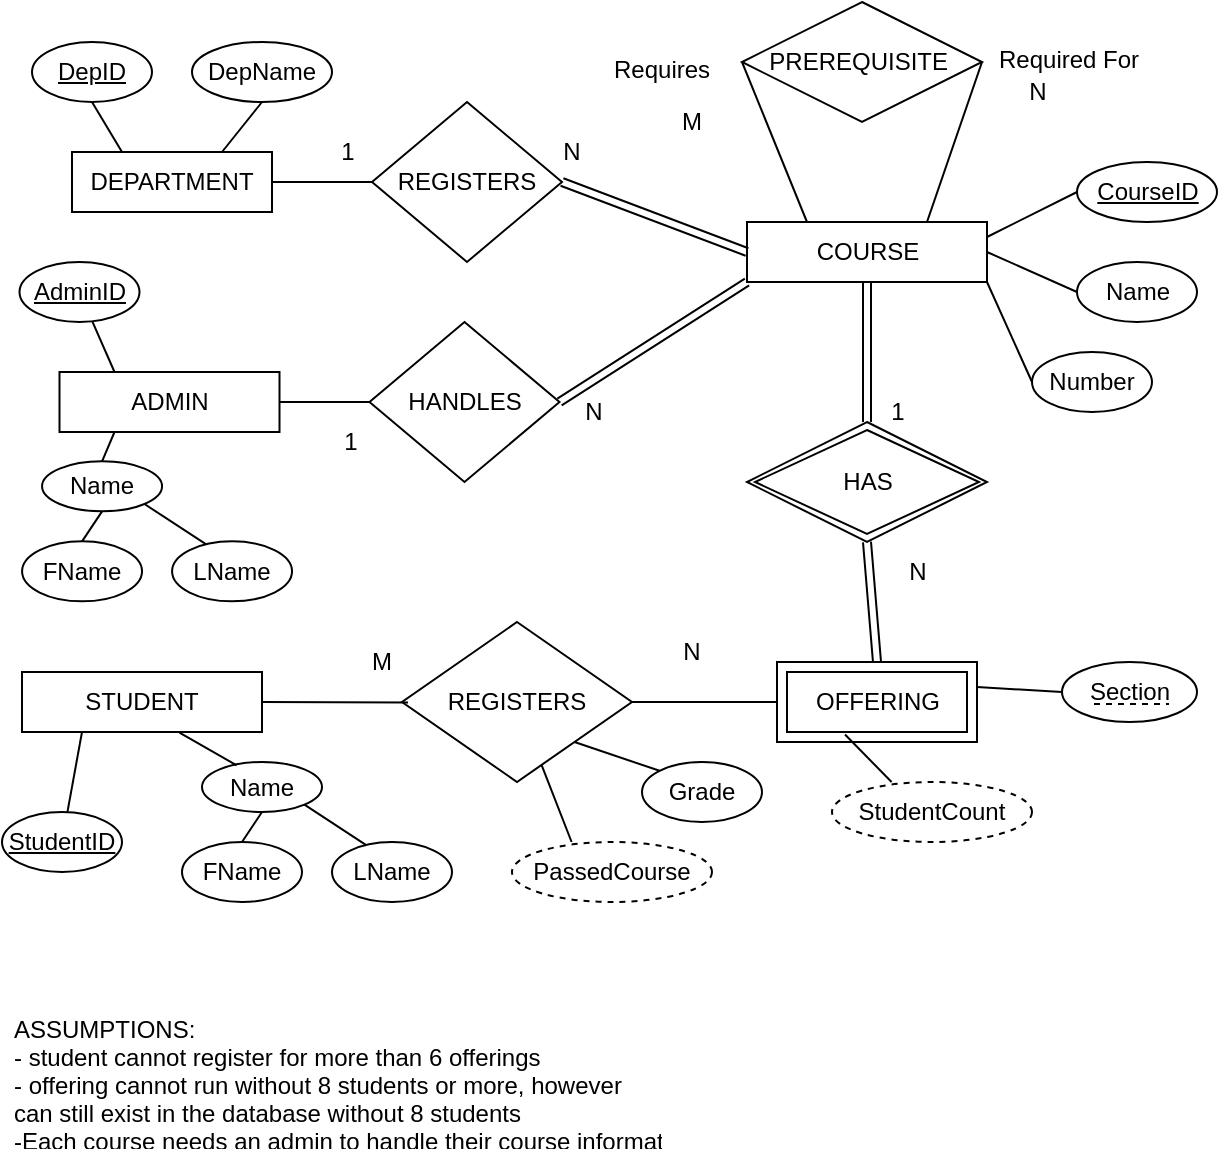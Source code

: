 <mxfile version="20.3.0" type="device"><diagram id="Jwyi4W7dqsdxZ-hLe8Ct" name="Page-1"><mxGraphModel dx="459" dy="985" grid="1" gridSize="10" guides="1" tooltips="1" connect="1" arrows="1" fold="1" page="1" pageScale="1" pageWidth="850" pageHeight="1100" math="0" shadow="0"><root><mxCell id="0"/><mxCell id="1" parent="0"/><mxCell id="THnXxhQ0MhFMHhrLHTMq-2" value="STUDENT" style="rounded=0;whiteSpace=wrap;html=1;" parent="1" vertex="1"><mxGeometry x="140" y="465" width="120" height="30" as="geometry"/></mxCell><mxCell id="THnXxhQ0MhFMHhrLHTMq-6" value="&lt;u&gt;StudentID&lt;/u&gt;" style="ellipse;whiteSpace=wrap;html=1;" parent="1" vertex="1"><mxGeometry x="130" y="535" width="60" height="30" as="geometry"/></mxCell><mxCell id="THnXxhQ0MhFMHhrLHTMq-7" value="Name" style="ellipse;whiteSpace=wrap;html=1;" parent="1" vertex="1"><mxGeometry x="230" y="510" width="60" height="25" as="geometry"/></mxCell><mxCell id="THnXxhQ0MhFMHhrLHTMq-29" value="" style="endArrow=none;html=1;rounded=0;exitX=0.25;exitY=1;exitDx=0;exitDy=0;" parent="1" source="THnXxhQ0MhFMHhrLHTMq-2" target="THnXxhQ0MhFMHhrLHTMq-6" edge="1"><mxGeometry width="50" height="50" relative="1" as="geometry"><mxPoint x="170" y="510" as="sourcePoint"/><mxPoint x="170" y="570" as="targetPoint"/></mxGeometry></mxCell><mxCell id="THnXxhQ0MhFMHhrLHTMq-30" value="" style="endArrow=none;html=1;rounded=0;exitX=0.656;exitY=1.011;exitDx=0;exitDy=0;exitPerimeter=0;entryX=0.289;entryY=0.067;entryDx=0;entryDy=0;entryPerimeter=0;" parent="1" source="THnXxhQ0MhFMHhrLHTMq-2" target="THnXxhQ0MhFMHhrLHTMq-7" edge="1"><mxGeometry width="50" height="50" relative="1" as="geometry"><mxPoint x="170" y="465" as="sourcePoint"/><mxPoint x="230" y="430" as="targetPoint"/></mxGeometry></mxCell><mxCell id="THnXxhQ0MhFMHhrLHTMq-33" value="REGISTERS" style="rhombus;whiteSpace=wrap;html=1;" parent="1" vertex="1"><mxGeometry x="330" y="440" width="115" height="80" as="geometry"/></mxCell><mxCell id="THnXxhQ0MhFMHhrLHTMq-34" value="" style="endArrow=none;html=1;rounded=0;exitX=1;exitY=0.5;exitDx=0;exitDy=0;entryX=0.026;entryY=0.503;entryDx=0;entryDy=0;entryPerimeter=0;" parent="1" source="THnXxhQ0MhFMHhrLHTMq-2" target="THnXxhQ0MhFMHhrLHTMq-33" edge="1"><mxGeometry width="50" height="50" relative="1" as="geometry"><mxPoint x="450.63" y="604.94" as="sourcePoint"/><mxPoint x="459.38" y="434.94" as="targetPoint"/></mxGeometry></mxCell><mxCell id="THnXxhQ0MhFMHhrLHTMq-35" value="" style="endArrow=none;html=1;rounded=0;exitX=1;exitY=0.5;exitDx=0;exitDy=0;entryX=0;entryY=0.5;entryDx=0;entryDy=0;" parent="1" source="THnXxhQ0MhFMHhrLHTMq-33" target="THnXxhQ0MhFMHhrLHTMq-81" edge="1"><mxGeometry width="50" height="50" relative="1" as="geometry"><mxPoint x="450.63" y="604.94" as="sourcePoint"/><mxPoint x="532.5" y="530" as="targetPoint"/></mxGeometry></mxCell><mxCell id="THnXxhQ0MhFMHhrLHTMq-65" value="M" style="text;html=1;strokeColor=none;fillColor=none;align=center;verticalAlign=middle;whiteSpace=wrap;rounded=0;" parent="1" vertex="1"><mxGeometry x="290" y="445" width="60" height="30" as="geometry"/></mxCell><mxCell id="THnXxhQ0MhFMHhrLHTMq-66" value="N" style="text;html=1;strokeColor=none;fillColor=none;align=center;verticalAlign=middle;whiteSpace=wrap;rounded=0;" parent="1" vertex="1"><mxGeometry x="445" y="440" width="60" height="30" as="geometry"/></mxCell><mxCell id="THnXxhQ0MhFMHhrLHTMq-70" value="Grade" style="ellipse;whiteSpace=wrap;html=1;" parent="1" vertex="1"><mxGeometry x="450" y="510" width="60" height="30" as="geometry"/></mxCell><mxCell id="THnXxhQ0MhFMHhrLHTMq-71" value="FName" style="ellipse;whiteSpace=wrap;html=1;" parent="1" vertex="1"><mxGeometry x="220" y="550" width="60" height="30" as="geometry"/></mxCell><mxCell id="THnXxhQ0MhFMHhrLHTMq-72" value="" style="endArrow=none;html=1;rounded=0;entryX=0.285;entryY=0.051;entryDx=0;entryDy=0;exitX=1;exitY=1;exitDx=0;exitDy=0;entryPerimeter=0;" parent="1" source="THnXxhQ0MhFMHhrLHTMq-7" target="jplh3f8KErbujoltJBJB-2" edge="1"><mxGeometry width="50" height="50" relative="1" as="geometry"><mxPoint x="240" y="560" as="sourcePoint"/><mxPoint x="260" y="605" as="targetPoint"/></mxGeometry></mxCell><mxCell id="THnXxhQ0MhFMHhrLHTMq-73" value="" style="endArrow=none;html=1;rounded=0;exitX=0.5;exitY=1;exitDx=0;exitDy=0;entryX=0.5;entryY=0;entryDx=0;entryDy=0;" parent="1" source="THnXxhQ0MhFMHhrLHTMq-7" target="THnXxhQ0MhFMHhrLHTMq-71" edge="1"><mxGeometry width="50" height="50" relative="1" as="geometry"><mxPoint x="251.9" y="575.33" as="sourcePoint"/><mxPoint x="280" y="545" as="targetPoint"/></mxGeometry></mxCell><mxCell id="THnXxhQ0MhFMHhrLHTMq-81" value="OFFERING" style="shape=ext;margin=3;double=1;whiteSpace=wrap;html=1;align=center;shadow=0;" parent="1" vertex="1"><mxGeometry x="517.5" y="460" width="100" height="40" as="geometry"/></mxCell><mxCell id="THnXxhQ0MhFMHhrLHTMq-83" value="COURSE" style="rounded=0;whiteSpace=wrap;html=1;" parent="1" vertex="1"><mxGeometry x="502.5" y="240" width="120" height="30" as="geometry"/></mxCell><mxCell id="THnXxhQ0MhFMHhrLHTMq-85" value="" style="endArrow=none;html=1;rounded=0;exitX=0.5;exitY=1;exitDx=0;exitDy=0;entryX=0.5;entryY=0;entryDx=0;entryDy=0;shape=link;" parent="1" source="THnXxhQ0MhFMHhrLHTMq-83" target="THnXxhQ0MhFMHhrLHTMq-87" edge="1"><mxGeometry width="50" height="50" relative="1" as="geometry"><mxPoint x="700" y="380.0" as="sourcePoint"/><mxPoint x="562.5" y="325.0" as="targetPoint"/></mxGeometry></mxCell><mxCell id="THnXxhQ0MhFMHhrLHTMq-86" value="" style="endArrow=none;html=1;rounded=0;exitX=0.5;exitY=1;exitDx=0;exitDy=0;entryX=0.5;entryY=0;entryDx=0;entryDy=0;shape=link;" parent="1" source="THnXxhQ0MhFMHhrLHTMq-87" target="THnXxhQ0MhFMHhrLHTMq-81" edge="1"><mxGeometry width="50" height="50" relative="1" as="geometry"><mxPoint x="562.5" y="405.0" as="sourcePoint"/><mxPoint x="572.5" y="335.0" as="targetPoint"/></mxGeometry></mxCell><mxCell id="THnXxhQ0MhFMHhrLHTMq-87" value="HAS" style="shape=rhombus;double=1;perimeter=rhombusPerimeter;whiteSpace=wrap;html=1;align=center;shadow=0;" parent="1" vertex="1"><mxGeometry x="502.5" y="340" width="120" height="60" as="geometry"/></mxCell><mxCell id="THnXxhQ0MhFMHhrLHTMq-91" value="" style="endArrow=none;html=1;rounded=0;exitX=0;exitY=0.5;exitDx=0;exitDy=0;entryX=0.25;entryY=0;entryDx=0;entryDy=0;" parent="1" source="THnXxhQ0MhFMHhrLHTMq-93" target="THnXxhQ0MhFMHhrLHTMq-83" edge="1"><mxGeometry width="50" height="50" relative="1" as="geometry"><mxPoint x="495" y="162.5" as="sourcePoint"/><mxPoint x="572.5" y="350.0" as="targetPoint"/></mxGeometry></mxCell><mxCell id="THnXxhQ0MhFMHhrLHTMq-92" value="" style="endArrow=none;html=1;rounded=0;exitX=1;exitY=0.5;exitDx=0;exitDy=0;entryX=0.75;entryY=0;entryDx=0;entryDy=0;" parent="1" source="THnXxhQ0MhFMHhrLHTMq-93" target="THnXxhQ0MhFMHhrLHTMq-83" edge="1"><mxGeometry width="50" height="50" relative="1" as="geometry"><mxPoint x="625" y="162.5" as="sourcePoint"/><mxPoint x="542.5" y="250.0" as="targetPoint"/></mxGeometry></mxCell><mxCell id="THnXxhQ0MhFMHhrLHTMq-93" value="PREREQUISITE&amp;nbsp;" style="shape=rhombus;perimeter=rhombusPerimeter;whiteSpace=wrap;html=1;align=center;shadow=0;" parent="1" vertex="1"><mxGeometry x="500" y="130" width="120" height="60" as="geometry"/></mxCell><mxCell id="THnXxhQ0MhFMHhrLHTMq-94" value="M" style="text;html=1;strokeColor=none;fillColor=none;align=center;verticalAlign=middle;whiteSpace=wrap;rounded=0;" parent="1" vertex="1"><mxGeometry x="445" y="175" width="60" height="30" as="geometry"/></mxCell><mxCell id="THnXxhQ0MhFMHhrLHTMq-95" value="N" style="text;html=1;strokeColor=none;fillColor=none;align=center;verticalAlign=middle;whiteSpace=wrap;rounded=0;" parent="1" vertex="1"><mxGeometry x="617.5" y="160" width="60" height="30" as="geometry"/></mxCell><mxCell id="THnXxhQ0MhFMHhrLHTMq-97" value="1" style="text;html=1;strokeColor=none;fillColor=none;align=center;verticalAlign=middle;whiteSpace=wrap;rounded=0;" parent="1" vertex="1"><mxGeometry x="547.5" y="320" width="60" height="30" as="geometry"/></mxCell><mxCell id="THnXxhQ0MhFMHhrLHTMq-98" value="N" style="text;html=1;strokeColor=none;fillColor=none;align=center;verticalAlign=middle;whiteSpace=wrap;rounded=0;" parent="1" vertex="1"><mxGeometry x="557.5" y="400" width="60" height="30" as="geometry"/></mxCell><mxCell id="THnXxhQ0MhFMHhrLHTMq-103" value="Number" style="ellipse;whiteSpace=wrap;html=1;" parent="1" vertex="1"><mxGeometry x="645" y="305" width="60" height="30" as="geometry"/></mxCell><mxCell id="THnXxhQ0MhFMHhrLHTMq-104" value="" style="endArrow=none;html=1;rounded=0;entryX=0;entryY=0.5;entryDx=0;entryDy=0;exitX=1;exitY=1;exitDx=0;exitDy=0;" parent="1" source="THnXxhQ0MhFMHhrLHTMq-83" target="THnXxhQ0MhFMHhrLHTMq-103" edge="1"><mxGeometry width="50" height="50" relative="1" as="geometry"><mxPoint x="622.5" y="243.45" as="sourcePoint"/><mxPoint x="443.2" y="265.0" as="targetPoint"/></mxGeometry></mxCell><mxCell id="THnXxhQ0MhFMHhrLHTMq-106" value="Name" style="ellipse;whiteSpace=wrap;html=1;" parent="1" vertex="1"><mxGeometry x="667.5" y="260" width="60" height="30" as="geometry"/></mxCell><mxCell id="THnXxhQ0MhFMHhrLHTMq-109" value="Section" style="ellipse;whiteSpace=wrap;html=1;" parent="1" vertex="1"><mxGeometry x="660" y="460" width="67.5" height="30" as="geometry"/></mxCell><mxCell id="THnXxhQ0MhFMHhrLHTMq-110" value="" style="endArrow=none;html=1;rounded=0;exitX=1;exitY=0.25;exitDx=0;exitDy=0;entryX=0;entryY=0.5;entryDx=0;entryDy=0;" parent="1" target="THnXxhQ0MhFMHhrLHTMq-109" edge="1"><mxGeometry width="50" height="50" relative="1" as="geometry"><mxPoint x="617.5" y="472.5" as="sourcePoint"/><mxPoint x="507.5" y="490.0" as="targetPoint"/></mxGeometry></mxCell><mxCell id="THnXxhQ0MhFMHhrLHTMq-115" value="" style="endArrow=none;dashed=1;html=1;rounded=0;" parent="1" edge="1"><mxGeometry width="50" height="50" relative="1" as="geometry"><mxPoint x="676" y="481" as="sourcePoint"/><mxPoint x="713.5" y="481" as="targetPoint"/><Array as="points"><mxPoint x="683.5" y="481"/><mxPoint x="693.5" y="481"/></Array></mxGeometry></mxCell><mxCell id="THnXxhQ0MhFMHhrLHTMq-118" value="Requires" style="text;strokeColor=none;fillColor=none;spacingLeft=4;spacingRight=4;overflow=hidden;rotatable=0;points=[[0,0.5],[1,0.5]];portConstraint=eastwest;fontSize=12;shadow=0;" parent="1" vertex="1"><mxGeometry x="430" y="150" width="72.5" height="30" as="geometry"/></mxCell><mxCell id="THnXxhQ0MhFMHhrLHTMq-119" value="Required For" style="text;strokeColor=none;fillColor=none;spacingLeft=4;spacingRight=4;overflow=hidden;rotatable=0;points=[[0,0.5],[1,0.5]];portConstraint=eastwest;fontSize=12;shadow=0;" parent="1" vertex="1"><mxGeometry x="622.5" y="145" width="82.5" height="30" as="geometry"/></mxCell><mxCell id="THnXxhQ0MhFMHhrLHTMq-124" value="" style="endArrow=none;html=1;rounded=0;entryX=1;entryY=0.5;entryDx=0;entryDy=0;exitX=0;exitY=0.5;exitDx=0;exitDy=0;" parent="1" source="THnXxhQ0MhFMHhrLHTMq-106" target="THnXxhQ0MhFMHhrLHTMq-83" edge="1"><mxGeometry width="50" height="50" relative="1" as="geometry"><mxPoint x="657.5" y="275" as="sourcePoint"/><mxPoint x="750.0" y="235" as="targetPoint"/></mxGeometry></mxCell><mxCell id="THnXxhQ0MhFMHhrLHTMq-128" value="ASSUMPTIONS:&#10;- student cannot register for more than 6 offerings&#10;- offering cannot run without 8 students or more, however&#10;can still exist in the database without 8 students&#10;-Each course needs an admin to handle their course information" style="text;strokeColor=none;fillColor=none;spacingLeft=4;spacingRight=4;overflow=hidden;rotatable=0;points=[[0,0.5],[1,0.5]];portConstraint=eastwest;fontSize=12;shadow=0;" parent="1" vertex="1"><mxGeometry x="130" y="630" width="335" height="70" as="geometry"/></mxCell><mxCell id="Iq12oQL9o-DvDUfT1R10-2" value="DEPARTMENT" style="rounded=0;whiteSpace=wrap;html=1;" parent="1" vertex="1"><mxGeometry x="165" y="205" width="100" height="30" as="geometry"/></mxCell><mxCell id="Iq12oQL9o-DvDUfT1R10-3" value="REGISTERS" style="rhombus;whiteSpace=wrap;html=1;" parent="1" vertex="1"><mxGeometry x="315" y="180" width="95" height="80" as="geometry"/></mxCell><mxCell id="Iq12oQL9o-DvDUfT1R10-5" value="" style="endArrow=none;html=1;rounded=0;exitX=1;exitY=0.5;exitDx=0;exitDy=0;" parent="1" source="Iq12oQL9o-DvDUfT1R10-2" target="Iq12oQL9o-DvDUfT1R10-3" edge="1"><mxGeometry width="50" height="50" relative="1" as="geometry"><mxPoint x="365" y="355" as="sourcePoint"/><mxPoint x="415" y="305" as="targetPoint"/></mxGeometry></mxCell><mxCell id="Iq12oQL9o-DvDUfT1R10-16" value="" style="endArrow=none;html=1;rounded=0;exitX=0;exitY=0.5;exitDx=0;exitDy=0;entryX=1;entryY=0.5;entryDx=0;entryDy=0;shape=link;" parent="1" source="THnXxhQ0MhFMHhrLHTMq-83" target="Iq12oQL9o-DvDUfT1R10-3" edge="1"><mxGeometry width="50" height="50" relative="1" as="geometry"><mxPoint x="460" y="270" as="sourcePoint"/><mxPoint x="460" y="340" as="targetPoint"/></mxGeometry></mxCell><mxCell id="Iq12oQL9o-DvDUfT1R10-18" value="N" style="text;html=1;strokeColor=none;fillColor=none;align=center;verticalAlign=middle;whiteSpace=wrap;rounded=0;" parent="1" vertex="1"><mxGeometry x="385" y="190" width="60" height="30" as="geometry"/></mxCell><mxCell id="Iq12oQL9o-DvDUfT1R10-19" value="1" style="text;html=1;strokeColor=none;fillColor=none;align=center;verticalAlign=middle;whiteSpace=wrap;rounded=0;" parent="1" vertex="1"><mxGeometry x="272.5" y="190" width="60" height="30" as="geometry"/></mxCell><mxCell id="Iq12oQL9o-DvDUfT1R10-20" value="DepName" style="ellipse;whiteSpace=wrap;html=1;" parent="1" vertex="1"><mxGeometry x="225" y="150" width="70" height="30" as="geometry"/></mxCell><mxCell id="Iq12oQL9o-DvDUfT1R10-21" value="" style="endArrow=none;html=1;rounded=0;exitX=0.75;exitY=0;exitDx=0;exitDy=0;entryX=0.5;entryY=1;entryDx=0;entryDy=0;" parent="1" source="Iq12oQL9o-DvDUfT1R10-2" target="Iq12oQL9o-DvDUfT1R10-20" edge="1"><mxGeometry width="50" height="50" relative="1" as="geometry"><mxPoint x="225" y="200" as="sourcePoint"/><mxPoint x="13.75" y="170.0" as="targetPoint"/></mxGeometry></mxCell><mxCell id="Iq12oQL9o-DvDUfT1R10-24" value="&lt;u&gt;DepID&lt;/u&gt;" style="ellipse;whiteSpace=wrap;html=1;" parent="1" vertex="1"><mxGeometry x="145" y="150" width="60" height="30" as="geometry"/></mxCell><mxCell id="Iq12oQL9o-DvDUfT1R10-35" value="" style="endArrow=none;html=1;rounded=0;entryX=0.5;entryY=1;entryDx=0;entryDy=0;exitX=0.25;exitY=0;exitDx=0;exitDy=0;" parent="1" source="Iq12oQL9o-DvDUfT1R10-2" target="Iq12oQL9o-DvDUfT1R10-24" edge="1"><mxGeometry width="50" height="50" relative="1" as="geometry"><mxPoint x="325" y="315" as="sourcePoint"/><mxPoint x="375" y="265" as="targetPoint"/></mxGeometry></mxCell><mxCell id="Iq12oQL9o-DvDUfT1R10-41" value="StudentCount" style="ellipse;whiteSpace=wrap;html=1;dashed=1;" parent="1" vertex="1"><mxGeometry x="545" y="520" width="100" height="30" as="geometry"/></mxCell><mxCell id="Iq12oQL9o-DvDUfT1R10-43" value="ADMIN" style="rounded=0;whiteSpace=wrap;html=1;" parent="1" vertex="1"><mxGeometry x="158.75" y="315" width="110" height="30" as="geometry"/></mxCell><mxCell id="Iq12oQL9o-DvDUfT1R10-44" value="HANDLES" style="rhombus;whiteSpace=wrap;html=1;" parent="1" vertex="1"><mxGeometry x="313.75" y="290" width="95" height="80" as="geometry"/></mxCell><mxCell id="Iq12oQL9o-DvDUfT1R10-47" value="" style="endArrow=none;html=1;rounded=0;entryX=0;entryY=0.5;entryDx=0;entryDy=0;exitX=1;exitY=0.5;exitDx=0;exitDy=0;" parent="1" source="Iq12oQL9o-DvDUfT1R10-43" target="Iq12oQL9o-DvDUfT1R10-44" edge="1"><mxGeometry width="50" height="50" relative="1" as="geometry"><mxPoint x="433.75" y="340" as="sourcePoint"/><mxPoint x="511.25" y="260" as="targetPoint"/></mxGeometry></mxCell><mxCell id="Iq12oQL9o-DvDUfT1R10-49" value="" style="endArrow=none;html=1;rounded=0;exitX=0;exitY=1;exitDx=0;exitDy=0;entryX=1;entryY=0.5;entryDx=0;entryDy=0;shape=link;" parent="1" source="THnXxhQ0MhFMHhrLHTMq-83" target="Iq12oQL9o-DvDUfT1R10-44" edge="1"><mxGeometry width="50" height="50" relative="1" as="geometry"><mxPoint x="485" y="285" as="sourcePoint"/><mxPoint x="490" y="345" as="targetPoint"/></mxGeometry></mxCell><mxCell id="Iq12oQL9o-DvDUfT1R10-50" value="N" style="text;html=1;strokeColor=none;fillColor=none;align=center;verticalAlign=middle;whiteSpace=wrap;rounded=0;" parent="1" vertex="1"><mxGeometry x="396.25" y="320" width="60" height="30" as="geometry"/></mxCell><mxCell id="Iq12oQL9o-DvDUfT1R10-51" value="1" style="text;html=1;align=center;verticalAlign=middle;resizable=0;points=[];autosize=1;strokeColor=none;fillColor=none;" parent="1" vertex="1"><mxGeometry x="288.75" y="335" width="30" height="30" as="geometry"/></mxCell><mxCell id="Iq12oQL9o-DvDUfT1R10-55" value="&lt;u&gt;AdminID&lt;/u&gt;" style="ellipse;whiteSpace=wrap;html=1;" parent="1" vertex="1"><mxGeometry x="138.75" y="260" width="60" height="30" as="geometry"/></mxCell><mxCell id="Iq12oQL9o-DvDUfT1R10-56" value="" style="endArrow=none;html=1;rounded=0;exitX=0.25;exitY=0;exitDx=0;exitDy=0;" parent="1" source="Iq12oQL9o-DvDUfT1R10-43" target="Iq12oQL9o-DvDUfT1R10-55" edge="1"><mxGeometry width="50" height="50" relative="1" as="geometry"><mxPoint x="183.75" y="315" as="sourcePoint"/><mxPoint x="368.75" y="375" as="targetPoint"/></mxGeometry></mxCell><mxCell id="Iq12oQL9o-DvDUfT1R10-57" value="&lt;u&gt;CourseID&lt;/u&gt;" style="ellipse;whiteSpace=wrap;html=1;" parent="1" vertex="1"><mxGeometry x="667.5" y="210" width="70" height="30" as="geometry"/></mxCell><mxCell id="Iq12oQL9o-DvDUfT1R10-58" value="" style="endArrow=none;html=1;rounded=0;entryX=1;entryY=0.25;entryDx=0;entryDy=0;exitX=0;exitY=0.5;exitDx=0;exitDy=0;" parent="1" source="Iq12oQL9o-DvDUfT1R10-57" target="THnXxhQ0MhFMHhrLHTMq-83" edge="1"><mxGeometry width="50" height="50" relative="1" as="geometry"><mxPoint x="715.211" y="214.519" as="sourcePoint"/><mxPoint x="631.25" y="215" as="targetPoint"/></mxGeometry></mxCell><mxCell id="jplh3f8KErbujoltJBJB-1" value="" style="endArrow=none;html=1;rounded=0;exitX=0.34;exitY=0.907;exitDx=0;exitDy=0;entryX=0.298;entryY=0;entryDx=0;entryDy=0;entryPerimeter=0;exitPerimeter=0;" edge="1" parent="1" source="THnXxhQ0MhFMHhrLHTMq-81" target="Iq12oQL9o-DvDUfT1R10-41"><mxGeometry width="50" height="50" relative="1" as="geometry"><mxPoint x="228.72" y="505.33" as="sourcePoint"/><mxPoint x="257.34" y="521.675" as="targetPoint"/></mxGeometry></mxCell><mxCell id="jplh3f8KErbujoltJBJB-2" value="LName" style="ellipse;whiteSpace=wrap;html=1;" vertex="1" parent="1"><mxGeometry x="295" y="550" width="60" height="30" as="geometry"/></mxCell><mxCell id="jplh3f8KErbujoltJBJB-3" value="" style="endArrow=none;html=1;rounded=0;entryX=0;entryY=0;entryDx=0;entryDy=0;exitX=1;exitY=1;exitDx=0;exitDy=0;" edge="1" parent="1" source="THnXxhQ0MhFMHhrLHTMq-33" target="THnXxhQ0MhFMHhrLHTMq-70"><mxGeometry width="50" height="50" relative="1" as="geometry"><mxPoint x="291.828" y="541.075" as="sourcePoint"/><mxPoint x="327.1" y="571.53" as="targetPoint"/></mxGeometry></mxCell><mxCell id="jplh3f8KErbujoltJBJB-4" value="Name" style="ellipse;whiteSpace=wrap;html=1;" vertex="1" parent="1"><mxGeometry x="150.03" y="359.67" width="60" height="25" as="geometry"/></mxCell><mxCell id="jplh3f8KErbujoltJBJB-5" value="" style="endArrow=none;html=1;rounded=0;exitX=0.25;exitY=1;exitDx=0;exitDy=0;entryX=0.5;entryY=0;entryDx=0;entryDy=0;" edge="1" parent="1" target="jplh3f8KErbujoltJBJB-4" source="Iq12oQL9o-DvDUfT1R10-43"><mxGeometry width="50" height="50" relative="1" as="geometry"><mxPoint x="138.75" y="345.0" as="sourcePoint"/><mxPoint x="150.03" y="279.67" as="targetPoint"/></mxGeometry></mxCell><mxCell id="jplh3f8KErbujoltJBJB-6" value="FName" style="ellipse;whiteSpace=wrap;html=1;" vertex="1" parent="1"><mxGeometry x="140.03" y="399.67" width="60" height="30" as="geometry"/></mxCell><mxCell id="jplh3f8KErbujoltJBJB-7" value="" style="endArrow=none;html=1;rounded=0;entryX=0.285;entryY=0.051;entryDx=0;entryDy=0;exitX=1;exitY=1;exitDx=0;exitDy=0;entryPerimeter=0;" edge="1" parent="1" source="jplh3f8KErbujoltJBJB-4" target="jplh3f8KErbujoltJBJB-9"><mxGeometry width="50" height="50" relative="1" as="geometry"><mxPoint x="160.03" y="409.67" as="sourcePoint"/><mxPoint x="180.03" y="454.67" as="targetPoint"/></mxGeometry></mxCell><mxCell id="jplh3f8KErbujoltJBJB-8" value="" style="endArrow=none;html=1;rounded=0;exitX=0.5;exitY=1;exitDx=0;exitDy=0;entryX=0.5;entryY=0;entryDx=0;entryDy=0;" edge="1" parent="1" source="jplh3f8KErbujoltJBJB-4" target="jplh3f8KErbujoltJBJB-6"><mxGeometry width="50" height="50" relative="1" as="geometry"><mxPoint x="171.93" y="425.0" as="sourcePoint"/><mxPoint x="200.03" y="394.67" as="targetPoint"/></mxGeometry></mxCell><mxCell id="jplh3f8KErbujoltJBJB-9" value="LName" style="ellipse;whiteSpace=wrap;html=1;" vertex="1" parent="1"><mxGeometry x="215.03" y="399.67" width="60" height="30" as="geometry"/></mxCell><mxCell id="jplh3f8KErbujoltJBJB-11" value="PassedCourse" style="ellipse;whiteSpace=wrap;html=1;dashed=1;" vertex="1" parent="1"><mxGeometry x="385" y="550" width="100" height="30" as="geometry"/></mxCell><mxCell id="jplh3f8KErbujoltJBJB-12" value="" style="endArrow=none;html=1;rounded=0;entryX=0.298;entryY=0;entryDx=0;entryDy=0;entryPerimeter=0;" edge="1" parent="1" target="jplh3f8KErbujoltJBJB-11" source="THnXxhQ0MhFMHhrLHTMq-33"><mxGeometry width="50" height="50" relative="1" as="geometry"><mxPoint x="381.5" y="550" as="sourcePoint"/><mxPoint x="87.34" y="575.395" as="targetPoint"/></mxGeometry></mxCell></root></mxGraphModel></diagram></mxfile>